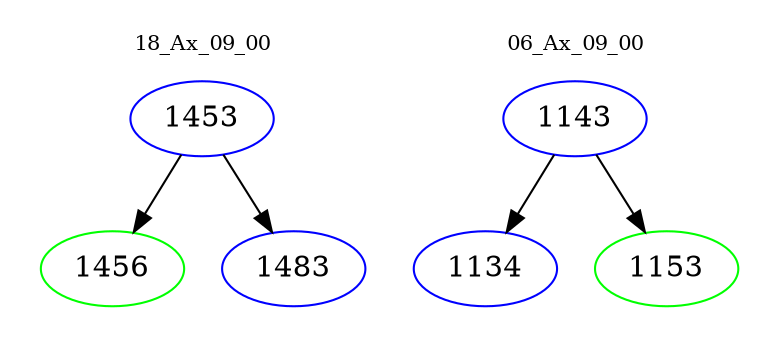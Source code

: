 digraph{
subgraph cluster_0 {
color = white
label = "18_Ax_09_00";
fontsize=10;
T0_1453 [label="1453", color="blue"]
T0_1453 -> T0_1456 [color="black"]
T0_1456 [label="1456", color="green"]
T0_1453 -> T0_1483 [color="black"]
T0_1483 [label="1483", color="blue"]
}
subgraph cluster_1 {
color = white
label = "06_Ax_09_00";
fontsize=10;
T1_1143 [label="1143", color="blue"]
T1_1143 -> T1_1134 [color="black"]
T1_1134 [label="1134", color="blue"]
T1_1143 -> T1_1153 [color="black"]
T1_1153 [label="1153", color="green"]
}
}
